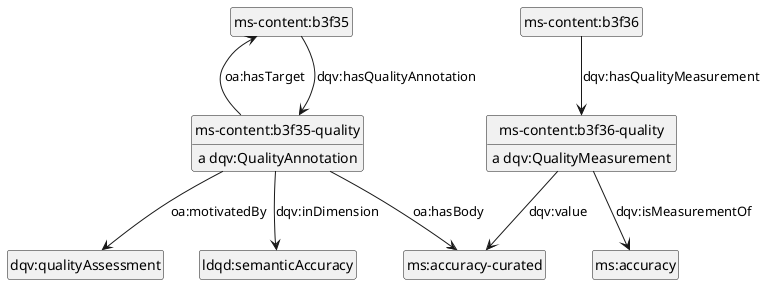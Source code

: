 @startuml
hide empty methods
hide empty attributes
hide circle
skinparam classAttributeIconSize 0
class ms_content_b3f36_quality as "ms-content:b3f36-quality"
ms_content_b3f36_quality : a dqv:QualityMeasurement
class ms_accuracy_curated as "ms:accuracy-curated"
ms_content_b3f36_quality --> ms_accuracy_curated : dqv:value
class ms_accuracy as "ms:accuracy"
ms_content_b3f36_quality --> ms_accuracy : dqv:isMeasurementOf
class ms_content_b3f36 as "ms-content:b3f36"
ms_content_b3f36 --> ms_content_b3f36_quality : dqv:hasQualityMeasurement
class ms_content_b3f35 as "ms-content:b3f35"
class ms_content_b3f35_quality as "ms-content:b3f35-quality"
ms_content_b3f35 --> ms_content_b3f35_quality : dqv:hasQualityAnnotation
ms_content_b3f35_quality : a dqv:QualityAnnotation
ms_content_b3f35_quality --> ms_accuracy_curated : oa:hasBody
class ldqd_semanticAccuracy as "ldqd:semanticAccuracy"
ms_content_b3f35_quality --> ldqd_semanticAccuracy : dqv:inDimension
ms_content_b3f35_quality -up-> ms_content_b3f35 : oa:hasTarget
class dqv_qualityAssessment as "dqv:qualityAssessment"
ms_content_b3f35_quality --> dqv_qualityAssessment : oa:motivatedBy
@enduml
